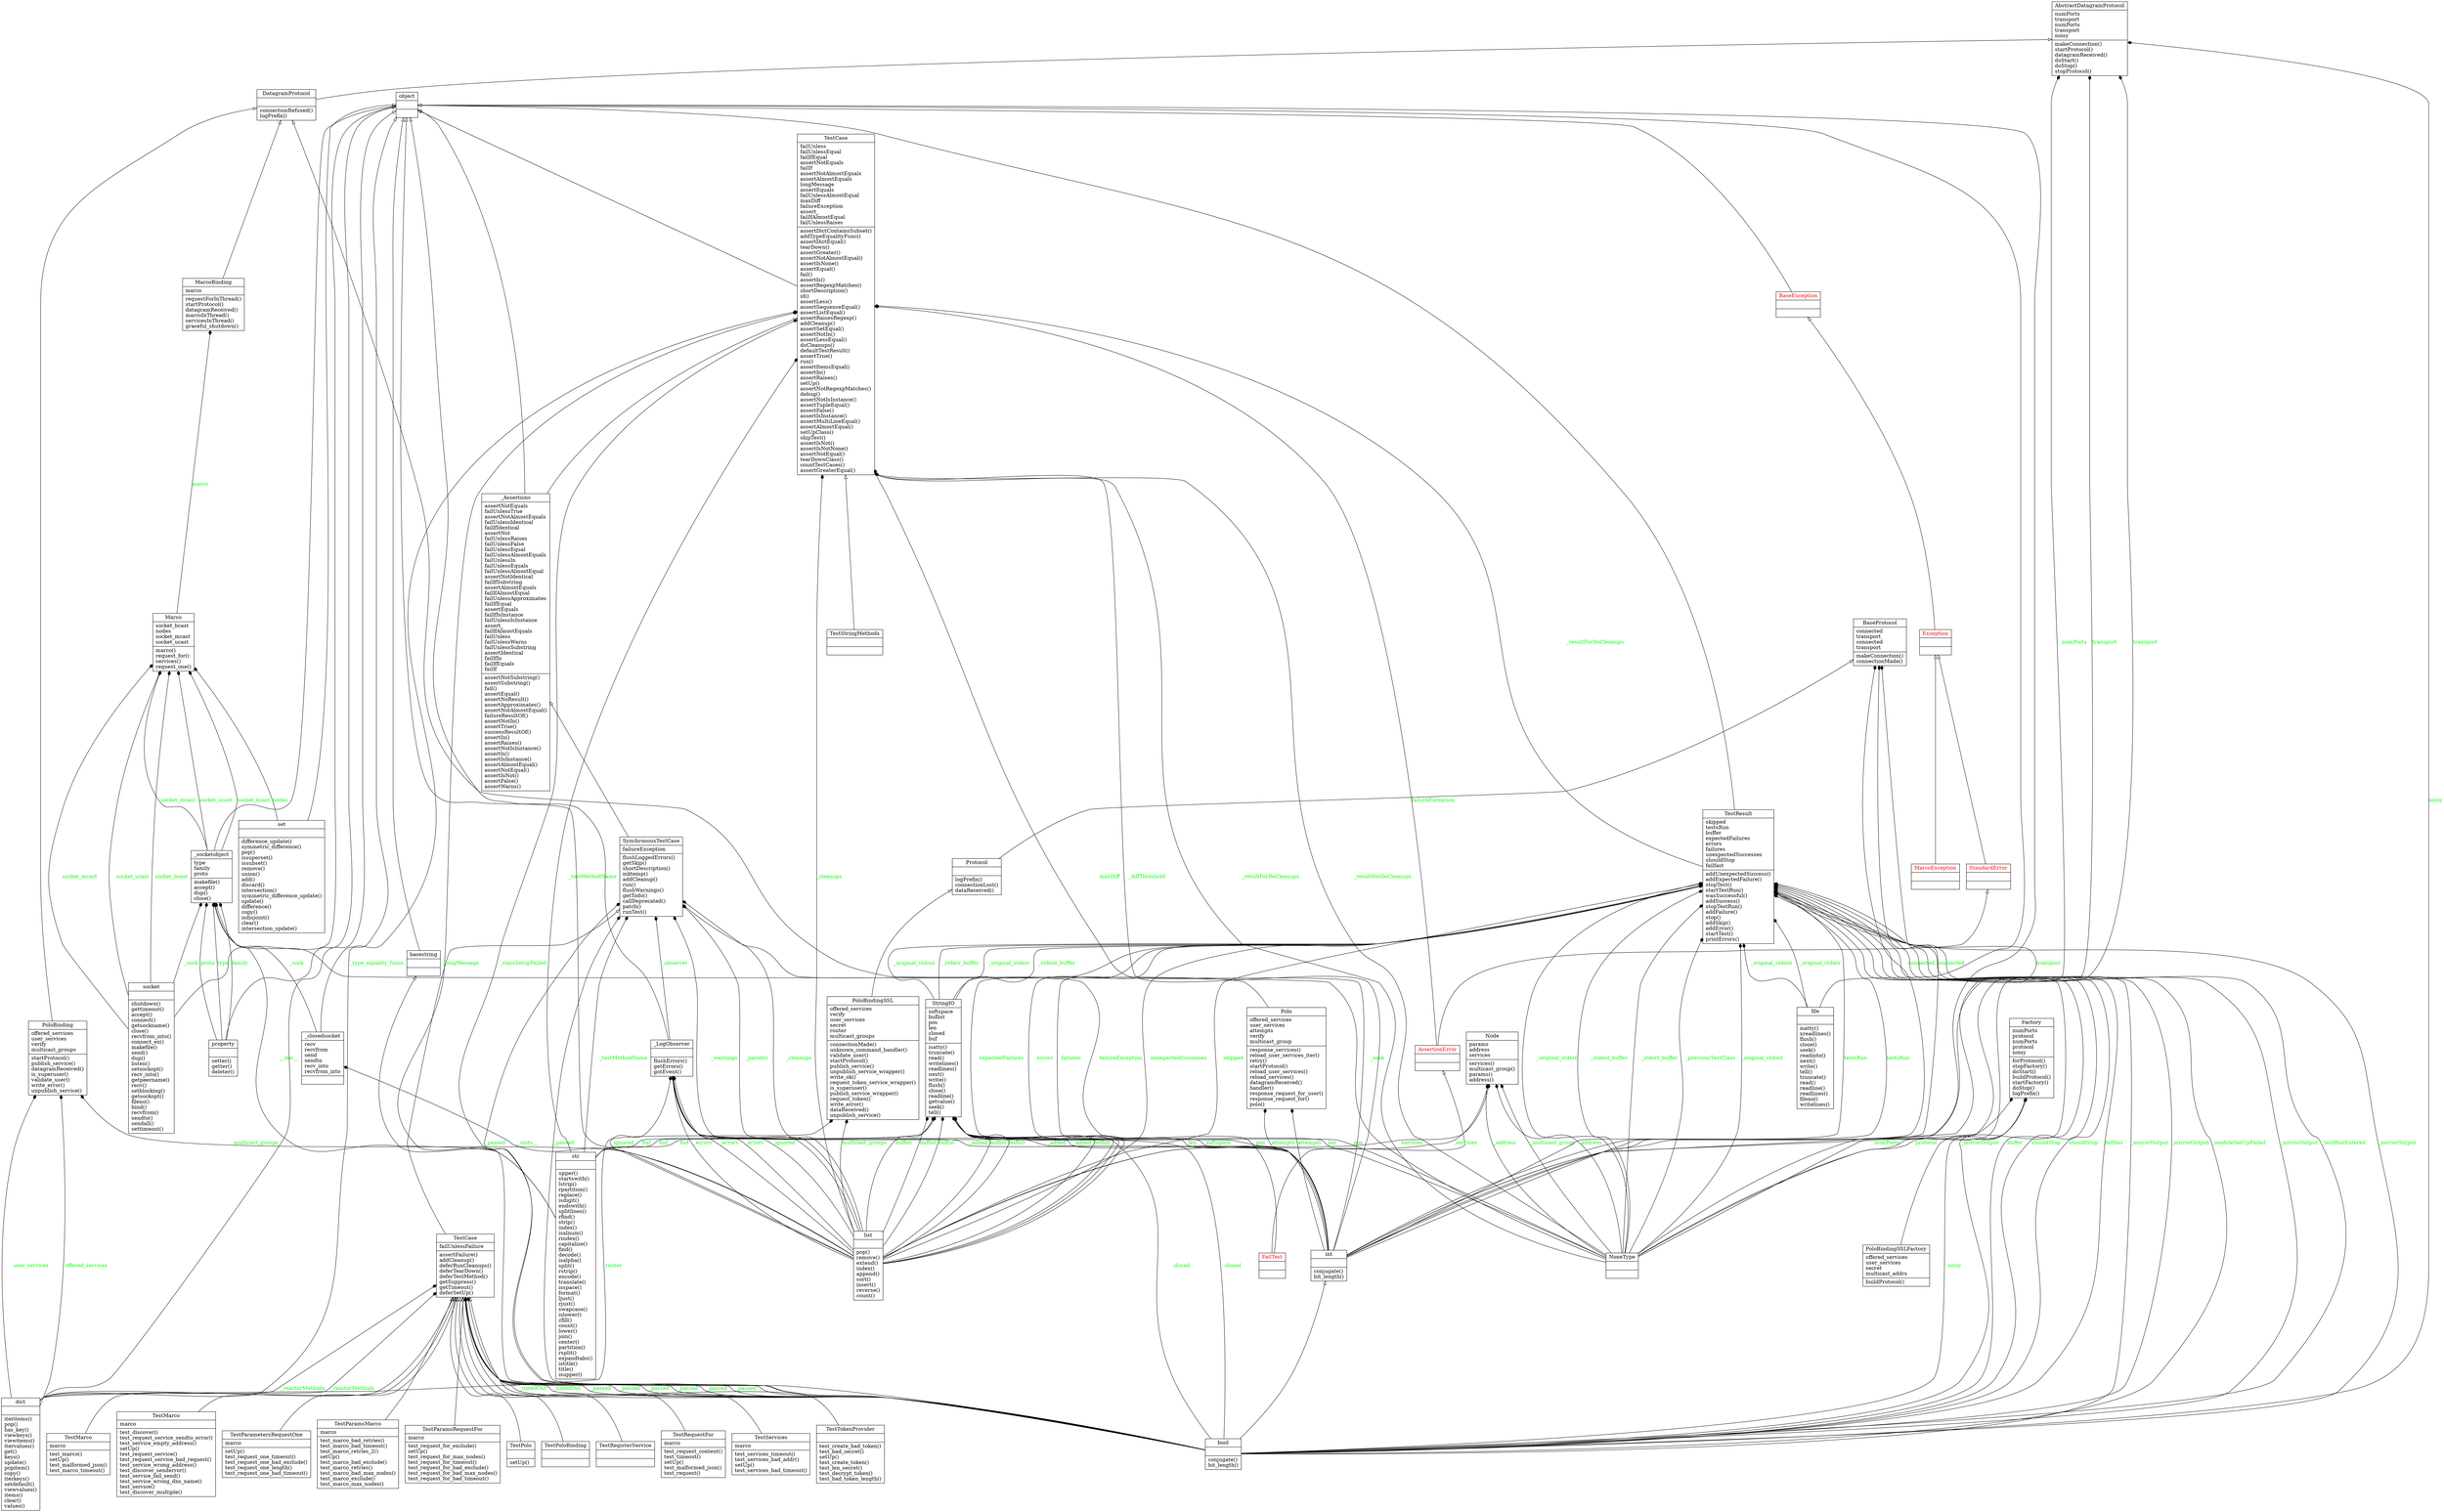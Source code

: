 digraph "classes_No_Name" {
charset="utf-8"
rankdir=BT
"0" [label="{AbstractDatagramProtocol|numPorts\ltransport\lnumPorts\ltransport\lnoisy\l|makeConnection()\lstartProtocol()\ldatagramReceived()\ldoStart()\ldoStop()\lstopProtocol()\l}", shape="record"];
"1" [fontcolor="red", label="{AssertionError|\l|}", shape="record"];
"2" [fontcolor="red", label="{BaseException|\l|}", shape="record"];
"3" [label="{BaseProtocol|connected\ltransport\lconnected\ltransport\l|makeConnection()\lconnectionMade()\l}", shape="record"];
"4" [label="{DatagramProtocol|\l|connectionRefused()\llogPrefix()\l}", shape="record"];
"5" [fontcolor="red", label="{Exception|\l|}", shape="record"];
"6" [label="{Factory|numPorts\lprotocol\lnumPorts\lprotocol\lnoisy\l|forProtocol()\lstopFactory()\ldoStart()\lbuildProtocol()\lstartFactory()\ldoStop()\llogPrefix()\l}", shape="record"];
"7" [fontcolor="red", label="{FailTest|\l|}", shape="record"];
"8" [label="{Marco|socket_bcast\lnodes\lsocket_mcast\lsocket_ucast\l|marco()\lrequest_for()\lservices()\lrequest_one()\l}", shape="record"];
"9" [label="{MarcoBinding|marco\l|requestForInThread()\lstartProtocol()\ldatagramReceived()\lmarcoInThread()\lservicesInThread()\lgraceful_shutdown()\l}", shape="record"];
"10" [fontcolor="red", label="{MarcoException|\l|}", shape="record"];
"11" [label="{Node|params\laddress\lservices\l|services()\lmulticast_group()\lparams()\laddress()\l}", shape="record"];
"12" [label="{NoneType|\l|}", shape="record"];
"13" [label="{Polo|offered_services\luser_services\lattempts\lverify\lmulticast_group\l|response_services()\lreload_user_services_iter()\lretry()\lstartProtocol()\lreload_user_services()\lreload_services()\ldatagramReceived()\lhandler()\lresponse_request_for_user()\lresponse_request_for()\lpolo()\l}", shape="record"];
"14" [label="{PoloBinding|offered_services\luser_services\lverify\lmulticast_groups\l|startProtocol()\lpublish_service()\ldatagramReceived()\lis_superuser()\lvalidate_user()\lwrite_error()\lunpublish_service()\l}", shape="record"];
"15" [label="{PoloBindingSSL|offered_services\lverify\luser_services\lsecret\lrouter\lmulticast_groups\l|connectionMade()\lunknown_command_handler()\lvalidate_user()\lstartProtocol()\lpublish_service()\lunpublish_service_wrapper()\lwrite_ok()\lrequest_token_service_wrapper()\lis_superuser()\lpublish_service_wrapper()\lrequest_token()\lwrite_error()\ldataReceived()\lunpublish_service()\l}", shape="record"];
"16" [label="{PoloBindingSSLFactory|offered_services\luser_services\lsecret\lmulticast_addrs\l|buildProtocol()\l}", shape="record"];
"17" [label="{Protocol|\l|logPrefix()\lconnectionLost()\ldataReceived()\l}", shape="record"];
"18" [fontcolor="red", label="{StandardError|\l|}", shape="record"];
"19" [label="{StringIO|softspace\lbuflist\lpos\llen\lclosed\lbuf\l|isatty()\ltruncate()\lread()\lwritelines()\lreadlines()\lnext()\lwrite()\lflush()\lclose()\lreadline()\lgetvalue()\lseek()\ltell()\l}", shape="record"];
"20" [label="{SynchronousTestCase|failureException\l|flushLoggedErrors()\lgetSkip()\lshortDescription()\lmktemp()\laddCleanup()\lrun()\lflushWarnings()\lgetTodo()\lcallDeprecated()\lpatch()\lrunTest()\l}", shape="record"];
"21" [label="{TestCase|failUnlessFailure\l|assertFailure()\laddCleanup()\ldeferRunCleanups()\ldeferTearDown()\ldeferTestMethod()\lgetSuppress()\lgetTimeout()\ldeferSetUp()\l}", shape="record"];
"22" [label="{TestCase|failUnless\lfailUnlessEqual\lfailIfEqual\lassertNotEquals\lfailIf\lassertNotAlmostEquals\lassertAlmostEquals\llongMessage\lassertEquals\lfailUnlessAlmostEqual\lmaxDiff\lfailureException\lassert_\lfailIfAlmostEqual\lfailUnlessRaises\l|assertDictContainsSubset()\laddTypeEqualityFunc()\lassertDictEqual()\ltearDown()\lassertGreater()\lassertNotAlmostEqual()\lassertIsNone()\lassertEqual()\lfail()\lassertIs()\lassertRegexpMatches()\lshortDescription()\lid()\lassertLess()\lassertSequenceEqual()\lassertListEqual()\lassertRaisesRegexp()\laddCleanup()\lassertSetEqual()\lassertNotIn()\lassertLessEqual()\ldoCleanups()\ldefaultTestResult()\lassertTrue()\lrun()\lassertItemsEqual()\lassertIn()\lassertRaises()\lsetUp()\lassertNotRegexpMatches()\ldebug()\lassertNotIsInstance()\lassertTupleEqual()\lassertFalse()\lassertIsInstance()\lassertMultiLineEqual()\lassertAlmostEqual()\lsetUpClass()\lskipTest()\lassertIsNot()\lassertIsNotNone()\lassertNotEqual()\ltearDownClass()\lcountTestCases()\lassertGreaterEqual()\l}", shape="record"];
"23" [label="{TestMarco|marco\l|test_marco()\lsetUp()\ltest_malformed_json()\ltest_marco_timeout()\l}", shape="record"];
"24" [label="{TestMarco|marco\l|test_discover()\ltest_request_service_sendto_error()\ltest_service_empty_address()\lsetUp()\ltest_request_service()\ltest_request_service_bad_request()\ltest_service_wrong_address()\ltest_discover_senderror()\ltest_service_fail_send()\ltest_service_wrong_dns_name()\ltest_service()\ltest_discover_multiple()\l}", shape="record"];
"25" [label="{TestParametersRequestOne|marco\l|setUp()\ltest_request_one_timeout()\ltest_request_one_bad_exclude()\ltest_request_one_length()\ltest_request_one_bad_timeout()\l}", shape="record"];
"26" [label="{TestParamsMarco|marco\l|test_marco_bad_retries()\ltest_marco_bad_timeout()\ltest_marco_retries_2()\lsetUp()\ltest_marco_bad_exclude()\ltest_marco_retries()\ltest_marco_bad_max_nodes()\ltest_marco_exclude()\ltest_marco_max_nodes()\l}", shape="record"];
"27" [label="{TestParamsRequestFor|marco\l|test_request_for_exclude()\lsetUp()\ltest_request_for_max_nodes()\ltest_request_for_timeout()\ltest_request_for_bad_exclude()\ltest_request_for_bad_max_nodes()\ltest_request_for_bad_timeout()\l}", shape="record"];
"28" [label="{TestPolo|\l|setUp()\l}", shape="record"];
"29" [label="{TestPoloBinding|\l|}", shape="record"];
"30" [label="{TestRegisterService|\l|}", shape="record"];
"31" [label="{TestRequestFor|marco\l|test_request_content()\ltest_timeout()\lsetUp()\ltest_malformed_json()\ltest_request()\l}", shape="record"];
"32" [label="{TestResult|skipped\ltestsRun\lbuffer\lexpectedFailures\lerrors\lfailures\lunexpectedSuccesses\lshouldStop\lfailfast\l|addUnexpectedSuccess()\laddExpectedFailure()\lstopTest()\lstartTestRun()\lwasSuccessful()\laddSuccess()\lstopTestRun()\laddFailure()\lstop()\laddSkip()\laddError()\lstartTest()\lprintErrors()\l}", shape="record"];
"33" [label="{TestServices|marco\l|test_services_timeout()\ltest_services_bad_addr()\lsetUp()\ltest_services_bad_timeout()\l}", shape="record"];
"34" [label="{TestStringMethods|\l|}", shape="record"];
"35" [label="{TestTokenProvider|\l|test_create_bad_token()\ltest_bad_secret()\lsetUp()\ltest_create_token()\ltest_len_secret()\ltest_decrypt_token()\ltest_bad_token_length()\l}", shape="record"];
"36" [label="{_Assertions|assertNotEquals\lfailUnlessTrue\lassertNotAlmostEquals\lfailUnlessIdentical\lfailIfIdentical\lassertNot\lfailUnlessRaises\lfailUnlessFalse\lfailUnlessEqual\lfailUnlessAlmostEquals\lfailUnlessIn\lfailUnlessEquals\lfailUnlessAlmostEqual\lassertNotIdentical\lfailIfSubstring\lassertAlmostEquals\lfailIfAlmostEqual\lfailUnlessApproximates\lfailIfEqual\lassertEquals\lfailIfIsInstance\lfailUnlessIsInstance\lassert_\lfailIfAlmostEquals\lfailUnless\lfailUnlessWarns\lfailUnlessSubstring\lassertIdentical\lfailIfIn\lfailIfEquals\lfailIf\l|assertNotSubstring()\lassertSubstring()\lfail()\lassertEqual()\lassertNoResult()\lassertApproximates()\lassertNotAlmostEqual()\lfailureResultOf()\lassertNotIn()\lassertTrue()\lsuccessResultOf()\lassertIn()\lassertRaises()\lassertNotIsInstance()\lassertIs()\lassertIsInstance()\lassertAlmostEqual()\lassertNotEqual()\lassertIsNot()\lassertFalse()\lassertWarns()\l}", shape="record"];
"37" [label="{_LogObserver|\l|flushErrors()\lgetErrors()\lgotEvent()\l}", shape="record"];
"38" [label="{_closedsocket|recv\lrecvfrom\lsend\lsendto\lrecv_into\lrecvfrom_into\l|}", shape="record"];
"39" [label="{_socketobject|type\lfamily\lproto\l|makefile()\laccept()\ldup()\lclose()\l}", shape="record"];
"40" [label="{basestring|\l|}", shape="record"];
"41" [label="{bool|\l|conjugate()\lbit_length()\l}", shape="record"];
"42" [label="{dict|\l|iteritems()\lpop()\lhas_key()\lviewkeys()\lviewitems()\litervalues()\lget()\lkeys()\lupdate()\lpopitem()\lcopy()\literkeys()\lsetdefault()\lviewvalues()\litems()\lclear()\lvalues()\l}", shape="record"];
"43" [label="{file|\l|isatty()\lxreadlines()\lflush()\lclose()\lseek()\lreadinto()\lnext()\lwrite()\ltell()\ltruncate()\lread()\lreadline()\lreadlines()\lfileno()\lwritelines()\l}", shape="record"];
"44" [label="{int|\l|conjugate()\lbit_length()\l}", shape="record"];
"45" [label="{list|\l|pop()\lremove()\lextend()\lindex()\lappend()\lsort()\linsert()\lreverse()\lcount()\l}", shape="record"];
"46" [label="{object|\l|}", shape="record"];
"47" [label="{property|\l|setter()\lgetter()\ldeleter()\l}", shape="record"];
"48" [label="{set|\l|difference_update()\lsymmetric_difference()\lpop()\lissuperset()\lissubset()\lremove()\lunion()\ladd()\ldiscard()\lintersection()\lsymmetric_difference_update()\lupdate()\ldifference()\lcopy()\lisdisjoint()\lclear()\lintersection_update()\l}", shape="record"];
"49" [label="{socket|\l|shutdown()\lgettimeout()\laccept()\lconnect()\lgetsockname()\lclose()\lrecvfrom_into()\lconnect_ex()\lmakefile()\lsend()\ldup()\llisten()\lsetsockopt()\lrecv_into()\lgetpeername()\lrecv()\lsetblocking()\lgetsockopt()\lfileno()\lbind()\lrecvfrom()\lsendto()\lsendall()\lsettimeout()\l}", shape="record"];
"50" [label="{str|\l|upper()\lstartswith()\llstrip()\lrpartition()\lreplace()\lisdigit()\lendswith()\lsplitlines()\lrfind()\lstrip()\lindex()\lisalnum()\lrindex()\lcapitalize()\lfind()\ldecode()\lisalpha()\lsplit()\lrstrip()\lencode()\ltranslate()\lisspace()\lformat()\lljust()\lrjust()\lswapcase()\lislower()\lzfill()\lcount()\llower()\ljoin()\lcenter()\lpartition()\lrsplit()\lexpandtabs()\listitle()\ltitle()\lisupper()\l}", shape="record"];
"1" -> "18" [arrowhead="empty", arrowtail="none"];
"2" -> "46" [arrowhead="empty", arrowtail="none"];
"4" -> "0" [arrowhead="empty", arrowtail="none"];
"5" -> "2" [arrowhead="empty", arrowtail="none"];
"7" -> "1" [arrowhead="empty", arrowtail="none"];
"9" -> "4" [arrowhead="empty", arrowtail="none"];
"10" -> "5" [arrowhead="empty", arrowtail="none"];
"13" -> "4" [arrowhead="empty", arrowtail="none"];
"14" -> "4" [arrowhead="empty", arrowtail="none"];
"15" -> "17" [arrowhead="empty", arrowtail="none"];
"16" -> "6" [arrowhead="empty", arrowtail="none"];
"17" -> "3" [arrowhead="empty", arrowtail="none"];
"18" -> "5" [arrowhead="empty", arrowtail="none"];
"20" -> "36" [arrowhead="empty", arrowtail="none"];
"21" -> "20" [arrowhead="empty", arrowtail="none"];
"22" -> "46" [arrowhead="empty", arrowtail="none"];
"23" -> "21" [arrowhead="empty", arrowtail="none"];
"24" -> "21" [arrowhead="empty", arrowtail="none"];
"25" -> "21" [arrowhead="empty", arrowtail="none"];
"26" -> "21" [arrowhead="empty", arrowtail="none"];
"27" -> "21" [arrowhead="empty", arrowtail="none"];
"28" -> "21" [arrowhead="empty", arrowtail="none"];
"29" -> "21" [arrowhead="empty", arrowtail="none"];
"30" -> "21" [arrowhead="empty", arrowtail="none"];
"31" -> "21" [arrowhead="empty", arrowtail="none"];
"32" -> "46" [arrowhead="empty", arrowtail="none"];
"33" -> "21" [arrowhead="empty", arrowtail="none"];
"34" -> "22" [arrowhead="empty", arrowtail="none"];
"35" -> "21" [arrowhead="empty", arrowtail="none"];
"36" -> "22" [arrowhead="empty", arrowtail="none"];
"36" -> "46" [arrowhead="empty", arrowtail="none"];
"37" -> "46" [arrowhead="empty", arrowtail="none"];
"38" -> "46" [arrowhead="empty", arrowtail="none"];
"39" -> "46" [arrowhead="empty", arrowtail="none"];
"40" -> "46" [arrowhead="empty", arrowtail="none"];
"41" -> "44" [arrowhead="empty", arrowtail="none"];
"42" -> "46" [arrowhead="empty", arrowtail="none"];
"43" -> "46" [arrowhead="empty", arrowtail="none"];
"44" -> "46" [arrowhead="empty", arrowtail="none"];
"45" -> "46" [arrowhead="empty", arrowtail="none"];
"47" -> "46" [arrowhead="empty", arrowtail="none"];
"48" -> "46" [arrowhead="empty", arrowtail="none"];
"49" -> "46" [arrowhead="empty", arrowtail="none"];
"50" -> "40" [arrowhead="empty", arrowtail="none"];
"1" -> "22" [arrowhead="diamond", arrowtail="none", fontcolor="green", label="failureException", style="solid"];
"7" -> "20" [arrowhead="diamond", arrowtail="none", fontcolor="green", label="failureException", style="solid"];
"8" -> "9" [arrowhead="diamond", arrowtail="none", fontcolor="green", label="marco", style="solid"];
"12" -> "0" [arrowhead="diamond", arrowtail="none", fontcolor="green", label="transport", style="solid"];
"12" -> "0" [arrowhead="diamond", arrowtail="none", fontcolor="green", label="transport", style="solid"];
"12" -> "3" [arrowhead="diamond", arrowtail="none", fontcolor="green", label="transport", style="solid"];
"12" -> "6" [arrowhead="diamond", arrowtail="none", fontcolor="green", label="protocol", style="solid"];
"12" -> "11" [arrowhead="diamond", arrowtail="none", fontcolor="green", label="_address", style="solid"];
"12" -> "11" [arrowhead="diamond", arrowtail="none", fontcolor="green", label="_multicast_group", style="solid"];
"12" -> "11" [arrowhead="diamond", arrowtail="none", fontcolor="green", label="address", style="solid"];
"12" -> "19" [arrowhead="diamond", arrowtail="none", fontcolor="green", label="pos", style="solid"];
"12" -> "19" [arrowhead="diamond", arrowtail="none", fontcolor="green", label="len", style="solid"];
"12" -> "22" [arrowhead="diamond", arrowtail="none", fontcolor="green", label="_resultForDoCleanups", style="solid"];
"12" -> "22" [arrowhead="diamond", arrowtail="none", fontcolor="green", label="_resultForDoCleanups", style="solid"];
"12" -> "32" [arrowhead="diamond", arrowtail="none", fontcolor="green", label="_original_stdout", style="solid"];
"12" -> "32" [arrowhead="diamond", arrowtail="none", fontcolor="green", label="_original_stderr", style="solid"];
"12" -> "32" [arrowhead="diamond", arrowtail="none", fontcolor="green", label="_stdout_buffer", style="solid"];
"12" -> "32" [arrowhead="diamond", arrowtail="none", fontcolor="green", label="_stderr_buffer", style="solid"];
"12" -> "32" [arrowhead="diamond", arrowtail="none", fontcolor="green", label="_previousTestClass", style="solid"];
"12" -> "39" [arrowhead="diamond", arrowtail="none", fontcolor="green", label="_sock", style="solid"];
"19" -> "32" [arrowhead="diamond", arrowtail="none", fontcolor="green", label="_original_stdout", style="solid"];
"19" -> "32" [arrowhead="diamond", arrowtail="none", fontcolor="green", label="_original_stderr", style="solid"];
"19" -> "32" [arrowhead="diamond", arrowtail="none", fontcolor="green", label="_stdout_buffer", style="solid"];
"19" -> "32" [arrowhead="diamond", arrowtail="none", fontcolor="green", label="_stderr_buffer", style="solid"];
"32" -> "22" [arrowhead="diamond", arrowtail="none", fontcolor="green", label="_resultForDoCleanups", style="solid"];
"37" -> "20" [arrowhead="diamond", arrowtail="none", fontcolor="green", label="_observer", style="solid"];
"38" -> "39" [arrowhead="diamond", arrowtail="none", fontcolor="green", label="_sock", style="solid"];
"39" -> "8" [arrowhead="diamond", arrowtail="none", fontcolor="green", label="socket_bcast", style="solid"];
"39" -> "8" [arrowhead="diamond", arrowtail="none", fontcolor="green", label="socket_mcast", style="solid"];
"39" -> "8" [arrowhead="diamond", arrowtail="none", fontcolor="green", label="socket_ucast", style="solid"];
"41" -> "0" [arrowhead="diamond", arrowtail="none", fontcolor="green", label="noisy", style="solid"];
"41" -> "6" [arrowhead="diamond", arrowtail="none", fontcolor="green", label="noisy", style="solid"];
"41" -> "19" [arrowhead="diamond", arrowtail="none", fontcolor="green", label="closed", style="solid"];
"41" -> "19" [arrowhead="diamond", arrowtail="none", fontcolor="green", label="closed", style="solid"];
"41" -> "20" [arrowhead="diamond", arrowtail="none", fontcolor="green", label="_passed", style="solid"];
"41" -> "20" [arrowhead="diamond", arrowtail="none", fontcolor="green", label="_passed", style="solid"];
"41" -> "21" [arrowhead="diamond", arrowtail="none", fontcolor="green", label="_passed", style="solid"];
"41" -> "21" [arrowhead="diamond", arrowtail="none", fontcolor="green", label="_passed", style="solid"];
"41" -> "21" [arrowhead="diamond", arrowtail="none", fontcolor="green", label="_passed", style="solid"];
"41" -> "21" [arrowhead="diamond", arrowtail="none", fontcolor="green", label="_passed", style="solid"];
"41" -> "21" [arrowhead="diamond", arrowtail="none", fontcolor="green", label="_passed", style="solid"];
"41" -> "21" [arrowhead="diamond", arrowtail="none", fontcolor="green", label="_passed", style="solid"];
"41" -> "21" [arrowhead="diamond", arrowtail="none", fontcolor="green", label="_timedOut", style="solid"];
"41" -> "21" [arrowhead="diamond", arrowtail="none", fontcolor="green", label="_timedOut", style="solid"];
"41" -> "22" [arrowhead="diamond", arrowtail="none", fontcolor="green", label="longMessage", style="solid"];
"41" -> "22" [arrowhead="diamond", arrowtail="none", fontcolor="green", label="_classSetupFailed", style="solid"];
"41" -> "32" [arrowhead="diamond", arrowtail="none", fontcolor="green", label="_mirrorOutput", style="solid"];
"41" -> "32" [arrowhead="diamond", arrowtail="none", fontcolor="green", label="_mirrorOutput", style="solid"];
"41" -> "32" [arrowhead="diamond", arrowtail="none", fontcolor="green", label="_mirrorOutput", style="solid"];
"41" -> "32" [arrowhead="diamond", arrowtail="none", fontcolor="green", label="_mirrorOutput", style="solid"];
"41" -> "32" [arrowhead="diamond", arrowtail="none", fontcolor="green", label="_mirrorOutput", style="solid"];
"41" -> "32" [arrowhead="diamond", arrowtail="none", fontcolor="green", label="buffer", style="solid"];
"41" -> "32" [arrowhead="diamond", arrowtail="none", fontcolor="green", label="shouldStop", style="solid"];
"41" -> "32" [arrowhead="diamond", arrowtail="none", fontcolor="green", label="shouldStop", style="solid"];
"41" -> "32" [arrowhead="diamond", arrowtail="none", fontcolor="green", label="failfast", style="solid"];
"41" -> "32" [arrowhead="diamond", arrowtail="none", fontcolor="green", label="_testRunEntered", style="solid"];
"41" -> "32" [arrowhead="diamond", arrowtail="none", fontcolor="green", label="_moduleSetUpFailed", style="solid"];
"42" -> "14" [arrowhead="diamond", arrowtail="none", fontcolor="green", label="offered_services", style="solid"];
"42" -> "14" [arrowhead="diamond", arrowtail="none", fontcolor="green", label="user_services", style="solid"];
"42" -> "15" [arrowhead="diamond", arrowtail="none", fontcolor="green", label="router", style="solid"];
"42" -> "21" [arrowhead="diamond", arrowtail="none", fontcolor="green", label="_reactorMethods", style="solid"];
"42" -> "21" [arrowhead="diamond", arrowtail="none", fontcolor="green", label="_reactorMethods", style="solid"];
"42" -> "22" [arrowhead="diamond", arrowtail="none", fontcolor="green", label="_type_equality_funcs", style="solid"];
"43" -> "32" [arrowhead="diamond", arrowtail="none", fontcolor="green", label="_original_stdout", style="solid"];
"43" -> "32" [arrowhead="diamond", arrowtail="none", fontcolor="green", label="_original_stderr", style="solid"];
"44" -> "0" [arrowhead="diamond", arrowtail="none", fontcolor="green", label="numPorts", style="solid"];
"44" -> "3" [arrowhead="diamond", arrowtail="none", fontcolor="green", label="connected", style="solid"];
"44" -> "3" [arrowhead="diamond", arrowtail="none", fontcolor="green", label="connected", style="solid"];
"44" -> "6" [arrowhead="diamond", arrowtail="none", fontcolor="green", label="numPorts", style="solid"];
"44" -> "13" [arrowhead="diamond", arrowtail="none", fontcolor="green", label="attempts", style="solid"];
"44" -> "13" [arrowhead="diamond", arrowtail="none", fontcolor="green", label="attempts", style="solid"];
"44" -> "19" [arrowhead="diamond", arrowtail="none", fontcolor="green", label="softspace", style="solid"];
"44" -> "19" [arrowhead="diamond", arrowtail="none", fontcolor="green", label="pos", style="solid"];
"44" -> "19" [arrowhead="diamond", arrowtail="none", fontcolor="green", label="len", style="solid"];
"44" -> "22" [arrowhead="diamond", arrowtail="none", fontcolor="green", label="_diffThreshold", style="solid"];
"44" -> "22" [arrowhead="diamond", arrowtail="none", fontcolor="green", label="maxDiff", style="solid"];
"44" -> "32" [arrowhead="diamond", arrowtail="none", fontcolor="green", label="testsRun", style="solid"];
"44" -> "32" [arrowhead="diamond", arrowtail="none", fontcolor="green", label="testsRun", style="solid"];
"44" -> "37" [arrowhead="diamond", arrowtail="none", fontcolor="green", label="_added", style="solid"];
"44" -> "37" [arrowhead="diamond", arrowtail="none", fontcolor="green", label="_added", style="solid"];
"44" -> "37" [arrowhead="diamond", arrowtail="none", fontcolor="green", label="_added", style="solid"];
"45" -> "11" [arrowhead="diamond", arrowtail="none", fontcolor="green", label="_services", style="solid"];
"45" -> "11" [arrowhead="diamond", arrowtail="none", fontcolor="green", label="services", style="solid"];
"45" -> "14" [arrowhead="diamond", arrowtail="none", fontcolor="green", label="multicast_groups", style="solid"];
"45" -> "15" [arrowhead="diamond", arrowtail="none", fontcolor="green", label="multicast_groups", style="solid"];
"45" -> "19" [arrowhead="diamond", arrowtail="none", fontcolor="green", label="buflist", style="solid"];
"45" -> "19" [arrowhead="diamond", arrowtail="none", fontcolor="green", label="buflist", style="solid"];
"45" -> "19" [arrowhead="diamond", arrowtail="none", fontcolor="green", label="buflist", style="solid"];
"45" -> "19" [arrowhead="diamond", arrowtail="none", fontcolor="green", label="buflist", style="solid"];
"45" -> "19" [arrowhead="diamond", arrowtail="none", fontcolor="green", label="buflist", style="solid"];
"45" -> "19" [arrowhead="diamond", arrowtail="none", fontcolor="green", label="buflist", style="solid"];
"45" -> "20" [arrowhead="diamond", arrowtail="none", fontcolor="green", label="_cleanups", style="solid"];
"45" -> "20" [arrowhead="diamond", arrowtail="none", fontcolor="green", label="_warnings", style="solid"];
"45" -> "20" [arrowhead="diamond", arrowtail="none", fontcolor="green", label="_parents", style="solid"];
"45" -> "22" [arrowhead="diamond", arrowtail="none", fontcolor="green", label="_cleanups", style="solid"];
"45" -> "32" [arrowhead="diamond", arrowtail="none", fontcolor="green", label="skipped", style="solid"];
"45" -> "32" [arrowhead="diamond", arrowtail="none", fontcolor="green", label="expectedFailures", style="solid"];
"45" -> "32" [arrowhead="diamond", arrowtail="none", fontcolor="green", label="errors", style="solid"];
"45" -> "32" [arrowhead="diamond", arrowtail="none", fontcolor="green", label="failures", style="solid"];
"45" -> "32" [arrowhead="diamond", arrowtail="none", fontcolor="green", label="unexpectedSuccesses", style="solid"];
"45" -> "37" [arrowhead="diamond", arrowtail="none", fontcolor="green", label="_errors", style="solid"];
"45" -> "37" [arrowhead="diamond", arrowtail="none", fontcolor="green", label="_errors", style="solid"];
"45" -> "37" [arrowhead="diamond", arrowtail="none", fontcolor="green", label="_errors", style="solid"];
"45" -> "37" [arrowhead="diamond", arrowtail="none", fontcolor="green", label="_ignored", style="solid"];
"45" -> "37" [arrowhead="diamond", arrowtail="none", fontcolor="green", label="_ignored", style="solid"];
"45" -> "38" [arrowhead="diamond", arrowtail="none", fontcolor="green", label="__slots__", style="solid"];
"47" -> "39" [arrowhead="diamond", arrowtail="none", fontcolor="green", label="type", style="solid"];
"47" -> "39" [arrowhead="diamond", arrowtail="none", fontcolor="green", label="family", style="solid"];
"47" -> "39" [arrowhead="diamond", arrowtail="none", fontcolor="green", label="proto", style="solid"];
"48" -> "8" [arrowhead="diamond", arrowtail="none", fontcolor="green", label="nodes", style="solid"];
"49" -> "8" [arrowhead="diamond", arrowtail="none", fontcolor="green", label="socket_bcast", style="solid"];
"49" -> "8" [arrowhead="diamond", arrowtail="none", fontcolor="green", label="socket_mcast", style="solid"];
"49" -> "8" [arrowhead="diamond", arrowtail="none", fontcolor="green", label="socket_ucast", style="solid"];
"49" -> "39" [arrowhead="diamond", arrowtail="none", fontcolor="green", label="_sock", style="solid"];
"50" -> "19" [arrowhead="diamond", arrowtail="none", fontcolor="green", label="buf", style="solid"];
"50" -> "19" [arrowhead="diamond", arrowtail="none", fontcolor="green", label="buf", style="solid"];
"50" -> "19" [arrowhead="diamond", arrowtail="none", fontcolor="green", label="buf", style="solid"];
"50" -> "20" [arrowhead="diamond", arrowtail="none", fontcolor="green", label="_testMethodName", style="solid"];
"50" -> "22" [arrowhead="diamond", arrowtail="none", fontcolor="green", label="_testMethodName", style="solid"];
"50" -> "39" [arrowhead="diamond", arrowtail="none", fontcolor="green", label="__doc__", style="solid"];
}

